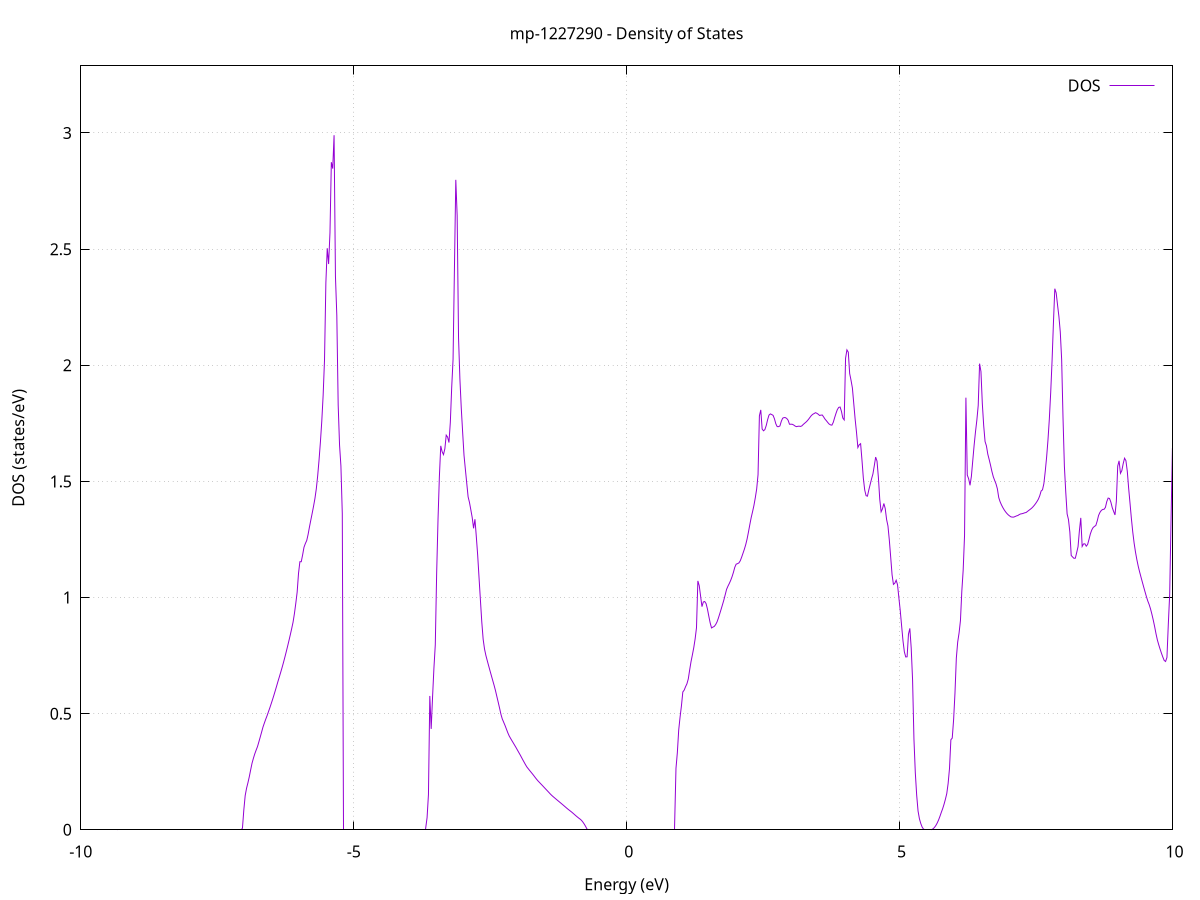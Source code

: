 set title 'mp-1227290 - Density of States'
set xlabel 'Energy (eV)'
set ylabel 'DOS (states/eV)'
set grid
set xrange [-10:10]
set yrange [0:3.289]
set xzeroaxis lt -1
set terminal png size 800,600
set output 'mp-1227290_dos_gnuplot.png'
plot '-' using 1:2 with lines title 'DOS'
-9.318400 0.000000
-9.293300 0.000000
-9.268200 0.000000
-9.243200 0.000000
-9.218100 0.000000
-9.193100 0.000000
-9.168000 0.000000
-9.143000 0.000000
-9.117900 0.000000
-9.092900 0.000000
-9.067800 0.000000
-9.042800 0.000000
-9.017700 0.000000
-8.992600 0.000000
-8.967600 0.000000
-8.942500 0.000000
-8.917500 0.000000
-8.892400 0.000000
-8.867400 0.000000
-8.842300 0.000000
-8.817300 0.000000
-8.792200 0.000000
-8.767200 0.000000
-8.742100 0.000000
-8.717100 0.000000
-8.692000 0.000000
-8.666900 0.000000
-8.641900 0.000000
-8.616800 0.000000
-8.591800 0.000000
-8.566700 0.000000
-8.541700 0.000000
-8.516600 0.000000
-8.491600 0.000000
-8.466500 0.000000
-8.441500 0.000000
-8.416400 0.000000
-8.391300 0.000000
-8.366300 0.000000
-8.341200 0.000000
-8.316200 0.000000
-8.291100 0.000000
-8.266100 0.000000
-8.241000 0.000000
-8.216000 0.000000
-8.190900 0.000000
-8.165900 0.000000
-8.140800 0.000000
-8.115700 0.000000
-8.090700 0.000000
-8.065600 0.000000
-8.040600 0.000000
-8.015500 0.000000
-7.990500 0.000000
-7.965400 0.000000
-7.940400 0.000000
-7.915300 0.000000
-7.890300 0.000000
-7.865200 0.000000
-7.840100 0.000000
-7.815100 0.000000
-7.790000 0.000000
-7.765000 0.000000
-7.739900 0.000000
-7.714900 0.000000
-7.689800 0.000000
-7.664800 0.000000
-7.639700 0.000000
-7.614700 0.000000
-7.589600 0.000000
-7.564500 0.000000
-7.539500 0.000000
-7.514400 0.000000
-7.489400 0.000000
-7.464300 0.000000
-7.439300 0.000000
-7.414200 0.000000
-7.389200 0.000000
-7.364100 0.000000
-7.339100 0.000000
-7.314000 0.000000
-7.289000 0.000000
-7.263900 0.000000
-7.238800 0.000000
-7.213800 0.000000
-7.188700 0.000000
-7.163700 0.000000
-7.138600 0.000000
-7.113600 0.000000
-7.088500 0.000000
-7.063500 0.000000
-7.038400 0.007300
-7.013400 0.085100
-6.988300 0.147100
-6.963200 0.178800
-6.938200 0.202300
-6.913100 0.228300
-6.888100 0.257900
-6.863000 0.286400
-6.838000 0.307600
-6.812900 0.326700
-6.787900 0.342800
-6.762800 0.358100
-6.737800 0.378400
-6.712700 0.399200
-6.687600 0.420400
-6.662600 0.442000
-6.637500 0.459200
-6.612500 0.475700
-6.587400 0.491200
-6.562400 0.507900
-6.537300 0.524700
-6.512300 0.542400
-6.487200 0.560500
-6.462200 0.579300
-6.437100 0.599000
-6.412000 0.619000
-6.387000 0.639300
-6.361900 0.658800
-6.336900 0.678600
-6.311800 0.699000
-6.286800 0.720300
-6.261700 0.742700
-6.236700 0.765900
-6.211600 0.789800
-6.186600 0.814400
-6.161500 0.839800
-6.136500 0.866000
-6.111400 0.893700
-6.086300 0.930800
-6.061300 0.974800
-6.036200 1.023300
-6.011200 1.104200
-5.986100 1.154300
-5.961100 1.154200
-5.936000 1.183600
-5.911000 1.216400
-5.885900 1.232600
-5.860900 1.245400
-5.835800 1.271500
-5.810700 1.303800
-5.785700 1.333700
-5.760600 1.363100
-5.735600 1.393500
-5.710500 1.426400
-5.685500 1.467900
-5.660400 1.523800
-5.635400 1.591600
-5.610300 1.669400
-5.585300 1.758600
-5.560200 1.870500
-5.535100 2.022600
-5.510100 2.355500
-5.485000 2.503900
-5.460000 2.435900
-5.434900 2.571200
-5.409900 2.874200
-5.384800 2.846700
-5.359800 2.990400
-5.334700 2.383100
-5.309700 2.214500
-5.284600 1.828800
-5.259500 1.655800
-5.234500 1.566300
-5.209400 1.361800
-5.184400 0.000000
-5.159300 0.000000
-5.134300 0.000000
-5.109200 0.000000
-5.084200 0.000000
-5.059100 0.000000
-5.034100 0.000000
-5.009000 0.000000
-4.983900 0.000000
-4.958900 0.000000
-4.933800 0.000000
-4.908800 0.000000
-4.883700 0.000000
-4.858700 0.000000
-4.833600 0.000000
-4.808600 0.000000
-4.783500 0.000000
-4.758500 0.000000
-4.733400 0.000000
-4.708400 0.000000
-4.683300 0.000000
-4.658200 0.000000
-4.633200 0.000000
-4.608100 0.000000
-4.583100 0.000000
-4.558000 0.000000
-4.533000 0.000000
-4.507900 0.000000
-4.482900 0.000000
-4.457800 0.000000
-4.432800 0.000000
-4.407700 0.000000
-4.382600 0.000000
-4.357600 0.000000
-4.332500 0.000000
-4.307500 0.000000
-4.282400 0.000000
-4.257400 0.000000
-4.232300 0.000000
-4.207300 0.000000
-4.182200 0.000000
-4.157200 0.000000
-4.132100 0.000000
-4.107000 0.000000
-4.082000 0.000000
-4.056900 0.000000
-4.031900 0.000000
-4.006800 0.000000
-3.981800 0.000000
-3.956700 0.000000
-3.931700 0.000000
-3.906600 0.000000
-3.881600 0.000000
-3.856500 0.000000
-3.831400 0.000000
-3.806400 0.000000
-3.781300 0.000000
-3.756300 0.000000
-3.731200 0.000000
-3.706200 0.000000
-3.681100 0.000000
-3.656100 0.052200
-3.631000 0.151300
-3.606000 0.576300
-3.580900 0.434300
-3.555900 0.570700
-3.530800 0.695300
-3.505700 0.796000
-3.480700 1.103700
-3.455600 1.336900
-3.430600 1.520300
-3.405500 1.653000
-3.380500 1.627900
-3.355400 1.615200
-3.330400 1.640400
-3.305300 1.699100
-3.280300 1.690900
-3.255200 1.667300
-3.230100 1.754100
-3.205100 1.904200
-3.180000 2.025500
-3.155000 2.414300
-3.129900 2.798300
-3.104900 2.644400
-3.079800 2.118600
-3.054800 1.941700
-3.029700 1.815700
-3.004700 1.712300
-2.979600 1.612800
-2.954500 1.551900
-2.929500 1.492700
-2.904400 1.433500
-2.879400 1.409500
-2.854300 1.377400
-2.829300 1.344300
-2.804200 1.298000
-2.779200 1.337100
-2.754100 1.262300
-2.729100 1.182300
-2.704000 1.084600
-2.678900 0.988800
-2.653900 0.894600
-2.628800 0.820500
-2.603800 0.778300
-2.578700 0.750600
-2.553700 0.728300
-2.528600 0.706500
-2.503600 0.685000
-2.478500 0.663900
-2.453500 0.642900
-2.428400 0.622100
-2.403300 0.599600
-2.378300 0.574500
-2.353200 0.549600
-2.328200 0.524100
-2.303100 0.497300
-2.278100 0.477000
-2.253000 0.463200
-2.228000 0.449200
-2.202900 0.433700
-2.177900 0.418100
-2.152800 0.404600
-2.127800 0.394100
-2.102700 0.384100
-2.077600 0.374300
-2.052600 0.364400
-2.027500 0.354400
-2.002500 0.344000
-1.977400 0.333500
-1.952400 0.323100
-1.927300 0.312200
-1.902300 0.301200
-1.877200 0.290500
-1.852200 0.279900
-1.827100 0.270200
-1.802000 0.262700
-1.777000 0.255300
-1.751900 0.248100
-1.726900 0.240900
-1.701800 0.233400
-1.676800 0.225600
-1.651700 0.218100
-1.626700 0.211100
-1.601600 0.204900
-1.576600 0.198700
-1.551500 0.192600
-1.526400 0.186300
-1.501400 0.180000
-1.476300 0.173700
-1.451300 0.167500
-1.426200 0.161200
-1.401200 0.154800
-1.376100 0.148900
-1.351100 0.143600
-1.326000 0.138600
-1.301000 0.133600
-1.275900 0.128600
-1.250800 0.123700
-1.225800 0.118800
-1.200700 0.113900
-1.175700 0.108900
-1.150600 0.103900
-1.125600 0.098800
-1.100500 0.093700
-1.075500 0.088800
-1.050400 0.084100
-1.025400 0.079600
-1.000300 0.074900
-0.975300 0.069800
-0.950200 0.064600
-0.925100 0.059400
-0.900100 0.054500
-0.875000 0.049800
-0.850000 0.045400
-0.824900 0.040000
-0.799900 0.032600
-0.774800 0.023800
-0.749800 0.013700
-0.724700 0.002200
-0.699700 0.000000
-0.674600 0.000000
-0.649500 0.000000
-0.624500 0.000000
-0.599400 0.000000
-0.574400 0.000000
-0.549300 0.000000
-0.524300 0.000000
-0.499200 0.000000
-0.474200 0.000000
-0.449100 0.000000
-0.424100 0.000000
-0.399000 0.000000
-0.373900 0.000000
-0.348900 0.000000
-0.323800 0.000000
-0.298800 0.000000
-0.273700 0.000000
-0.248700 0.000000
-0.223600 0.000000
-0.198600 0.000000
-0.173500 0.000000
-0.148500 0.000000
-0.123400 0.000000
-0.098300 0.000000
-0.073300 0.000000
-0.048200 0.000000
-0.023200 0.000000
0.001900 0.000000
0.026900 0.000000
0.052000 0.000000
0.077000 0.000000
0.102100 0.000000
0.127100 0.000000
0.152200 0.000000
0.177300 0.000000
0.202300 0.000000
0.227400 0.000000
0.252400 0.000000
0.277500 0.000000
0.302500 0.000000
0.327600 0.000000
0.352600 0.000000
0.377700 0.000000
0.402700 0.000000
0.427800 0.000000
0.452800 0.000000
0.477900 0.000000
0.503000 0.000000
0.528000 0.000000
0.553100 0.000000
0.578100 0.000000
0.603200 0.000000
0.628200 0.000000
0.653300 0.000000
0.678300 0.000000
0.703400 0.000000
0.728400 0.000000
0.753500 0.000000
0.778600 0.000000
0.803600 0.000000
0.828700 0.000000
0.853700 0.000000
0.878800 0.000000
0.903800 0.264500
0.928900 0.332100
0.953900 0.429800
0.979000 0.485600
1.004000 0.533800
1.029100 0.593300
1.054200 0.601300
1.079200 0.615900
1.104300 0.628500
1.129300 0.649400
1.154400 0.688100
1.179400 0.723900
1.204500 0.753100
1.229500 0.783900
1.254600 0.821700
1.279600 0.869900
1.304700 1.071500
1.329800 1.051100
1.354800 1.005900
1.379900 0.960700
1.404900 0.980900
1.430000 0.982800
1.455000 0.973900
1.480100 0.950600
1.505100 0.919800
1.530200 0.890600
1.555200 0.869000
1.580300 0.872600
1.605300 0.875600
1.630400 0.883400
1.655500 0.894800
1.680500 0.911300
1.705600 0.930100
1.730600 0.949300
1.755700 0.969000
1.780700 0.989100
1.805800 1.012100
1.830800 1.035100
1.855900 1.048800
1.880900 1.060600
1.906000 1.073800
1.931100 1.089600
1.956100 1.108200
1.981200 1.130100
2.006200 1.143600
2.031300 1.145800
2.056300 1.148900
2.081400 1.158100
2.106400 1.173400
2.131500 1.190500
2.156500 1.207800
2.181600 1.227700
2.206700 1.252000
2.231700 1.282100
2.256800 1.314000
2.281800 1.344400
2.306900 1.369600
2.331900 1.396500
2.357000 1.429600
2.382000 1.467100
2.407100 1.528700
2.432100 1.782300
2.457200 1.807800
2.482300 1.725500
2.507300 1.717800
2.532400 1.723000
2.557400 1.740600
2.582500 1.765600
2.607500 1.785400
2.632600 1.790500
2.657600 1.787800
2.682700 1.784300
2.707700 1.769500
2.732800 1.748000
2.757900 1.735900
2.782900 1.735600
2.808000 1.738700
2.833000 1.758500
2.858100 1.772000
2.883100 1.774700
2.908200 1.774600
2.933200 1.770800
2.958300 1.763200
2.983300 1.746100
3.008400 1.746200
3.033400 1.745900
3.058500 1.743000
3.083600 1.738600
3.108600 1.735700
3.133700 1.737000
3.158700 1.737800
3.183800 1.736600
3.208800 1.738800
3.233900 1.744800
3.258900 1.750000
3.284000 1.754900
3.309000 1.760800
3.334100 1.767900
3.359200 1.775900
3.384200 1.783500
3.409300 1.788800
3.434300 1.792100
3.459400 1.795700
3.484400 1.793200
3.509500 1.789200
3.534500 1.783800
3.559600 1.785300
3.584600 1.785700
3.609700 1.777100
3.634800 1.767900
3.659800 1.761100
3.684900 1.753500
3.709900 1.746800
3.735000 1.743300
3.760000 1.742100
3.785100 1.754100
3.810100 1.774200
3.835200 1.792800
3.860200 1.809200
3.885300 1.818600
3.910400 1.820200
3.935400 1.801400
3.960500 1.772600
3.985500 1.764700
4.010600 2.030000
4.035600 2.066300
4.060700 2.056300
4.085700 1.964500
4.110800 1.935200
4.135800 1.902100
4.160900 1.834900
4.185900 1.768400
4.211000 1.711500
4.236100 1.645900
4.261100 1.657900
4.286200 1.662300
4.311200 1.591800
4.336300 1.513900
4.361300 1.463000
4.386400 1.438500
4.411400 1.436300
4.436500 1.463000
4.461500 1.487000
4.486600 1.510800
4.511700 1.531900
4.536700 1.567100
4.561800 1.604700
4.586800 1.587200
4.611900 1.517000
4.636900 1.423000
4.662000 1.369100
4.687000 1.381900
4.712100 1.404800
4.737100 1.383200
4.762200 1.336000
4.787300 1.307900
4.812300 1.247100
4.837400 1.173500
4.862400 1.098300
4.887500 1.056500
4.912500 1.061600
4.937600 1.074400
4.962600 1.055000
4.987700 0.998100
5.012700 0.942900
5.037800 0.877500
5.062900 0.813000
5.087900 0.766000
5.113000 0.744100
5.138000 0.744700
5.163100 0.842200
5.188100 0.867100
5.213200 0.782600
5.238200 0.645700
5.263300 0.390600
5.288300 0.245800
5.313400 0.148900
5.338500 0.080800
5.363500 0.047600
5.388600 0.026900
5.413600 0.011700
5.438700 0.002700
5.463700 0.000000
5.488800 0.000000
5.513800 0.000000
5.538900 0.000000
5.563900 0.000000
5.589000 0.000900
5.614000 0.004300
5.639100 0.010100
5.664200 0.018300
5.689200 0.029000
5.714300 0.042100
5.739300 0.057700
5.764400 0.074800
5.789400 0.090800
5.814500 0.109700
5.839500 0.131300
5.864600 0.155800
5.889600 0.199500
5.914700 0.264300
5.939800 0.387600
5.964800 0.394700
5.989900 0.473700
6.014900 0.587800
6.040000 0.739300
6.065000 0.808500
6.090100 0.847400
6.115100 0.900100
6.140200 1.026600
6.165200 1.117700
6.190300 1.266800
6.215400 1.860300
6.240400 1.527100
6.265500 1.511200
6.290500 1.483100
6.315600 1.521600
6.340600 1.588600
6.365700 1.655000
6.390700 1.713100
6.415800 1.763800
6.440800 1.826800
6.465900 2.007000
6.491000 1.972900
6.516000 1.834900
6.541100 1.740100
6.566100 1.671700
6.591200 1.652800
6.616200 1.617400
6.641300 1.594300
6.666300 1.569800
6.691400 1.543000
6.716400 1.520500
6.741500 1.504300
6.766500 1.489500
6.791600 1.468200
6.816700 1.430400
6.841700 1.412300
6.866800 1.398800
6.891800 1.387300
6.916900 1.377400
6.941900 1.368900
6.967000 1.361700
6.992000 1.355700
7.017100 1.351000
7.042100 1.347100
7.067200 1.346200
7.092300 1.346300
7.117300 1.348800
7.142400 1.351400
7.167400 1.353200
7.192500 1.357100
7.217500 1.359800
7.242600 1.360800
7.267600 1.362500
7.292700 1.364800
7.317700 1.366000
7.342800 1.370600
7.367900 1.375200
7.392900 1.379600
7.418000 1.384300
7.443000 1.390200
7.468100 1.397000
7.493100 1.404800
7.518200 1.413600
7.543200 1.423700
7.568300 1.438400
7.593300 1.458600
7.618400 1.463700
7.643500 1.490200
7.668500 1.542400
7.693600 1.603800
7.718600 1.677700
7.743700 1.768800
7.768700 1.882800
7.793800 2.019900
7.818800 2.182400
7.843900 2.329600
7.868900 2.311600
7.894000 2.259700
7.919100 2.210000
7.944100 2.143600
7.969200 2.025500
7.994200 1.773400
8.019300 1.565400
8.044300 1.454300
8.069400 1.360000
8.094400 1.335400
8.119500 1.282000
8.144500 1.181000
8.169600 1.174600
8.194600 1.168800
8.219700 1.169300
8.244800 1.193200
8.269800 1.219200
8.294900 1.288600
8.319900 1.342900
8.345000 1.220000
8.370000 1.230600
8.395100 1.231300
8.420100 1.221000
8.445200 1.228500
8.470200 1.250100
8.495300 1.273900
8.520400 1.290500
8.545400 1.301100
8.570500 1.306300
8.595500 1.310100
8.620600 1.329300
8.645600 1.353300
8.670700 1.366500
8.695700 1.374800
8.720800 1.379300
8.745800 1.379700
8.770900 1.387900
8.796000 1.413000
8.821000 1.428200
8.846100 1.426400
8.871100 1.410600
8.896200 1.386900
8.921200 1.370900
8.946300 1.355500
8.971300 1.414100
8.996400 1.566100
9.021400 1.588600
9.046500 1.534700
9.071600 1.546300
9.096600 1.576200
9.121700 1.599800
9.146700 1.589300
9.171800 1.543700
9.196800 1.470400
9.221900 1.405800
9.246900 1.340000
9.272000 1.282100
9.297000 1.234300
9.322100 1.195600
9.347100 1.163000
9.372200 1.134600
9.397300 1.110600
9.422300 1.088400
9.447400 1.066600
9.472400 1.045100
9.497500 1.023900
9.522500 1.003500
9.547600 0.984900
9.572600 0.969700
9.597700 0.950800
9.622700 0.927900
9.647800 0.902600
9.672900 0.874600
9.697900 0.844000
9.723000 0.817200
9.748000 0.796500
9.773100 0.777500
9.798100 0.759700
9.823200 0.743500
9.848200 0.728900
9.873300 0.724600
9.898300 0.742000
9.923400 0.885500
9.948500 1.013800
9.973500 1.337500
9.998600 1.643300
10.023600 1.402900
10.048700 1.474800
10.073700 1.607000
10.098800 1.663700
10.123800 1.719900
10.148900 1.903000
10.173900 1.915900
10.199000 1.980000
10.224100 1.941900
10.249100 1.921300
10.274200 1.945400
10.299200 1.975700
10.324300 1.988800
10.349300 1.993200
10.374400 1.977500
10.399400 1.993700
10.424500 1.962800
10.449500 1.908900
10.474600 1.864000
10.499700 1.823000
10.524700 1.788600
10.549800 1.760900
10.574800 1.748200
10.599900 1.742600
10.624900 1.724200
10.650000 1.675200
10.675000 1.631400
10.700100 1.584000
10.725100 1.510300
10.750200 1.415200
10.775200 1.316400
10.800300 1.250300
10.825400 1.212500
10.850400 1.204300
10.875500 1.203700
10.900500 1.212400
10.925600 1.228500
10.950600 1.250200
10.975700 1.299000
11.000700 1.430900
11.025800 1.784500
11.050800 1.708900
11.075900 1.685000
11.101000 1.709000
11.126000 1.792800
11.151100 1.888200
11.176100 1.973500
11.201200 1.945700
11.226200 1.868100
11.251300 1.581700
11.276300 1.512700
11.301400 1.378100
11.326400 1.313700
11.351500 1.217100
11.376600 1.145000
11.401600 1.103800
11.426700 1.063800
11.451700 1.023100
11.476800 0.972000
11.501800 0.934200
11.526900 0.892300
11.551900 0.846700
11.577000 0.812600
11.602000 0.785400
11.627100 0.786000
11.652200 0.801300
11.677200 0.780900
11.702300 0.796600
11.727300 0.823900
11.752400 0.859100
11.777400 0.914300
11.802500 0.963800
11.827500 1.021200
11.852600 1.007700
11.877600 0.975200
11.902700 0.976400
11.927700 0.983000
11.952800 0.989600
11.977900 0.994500
12.002900 0.996700
12.028000 1.002800
12.053000 1.007900
12.078100 1.012500
12.103100 1.026100
12.128200 1.046200
12.153200 1.062600
12.178300 1.075300
12.203300 1.085400
12.228400 1.094400
12.253500 1.111000
12.278500 1.127200
12.303600 1.148400
12.328600 1.172000
12.353700 1.201100
12.378700 1.231000
12.403800 1.317000
12.428800 1.403400
12.453900 1.461200
12.478900 1.526500
12.504000 1.440900
12.529100 1.437400
12.554100 1.286900
12.579200 1.279400
12.604200 1.282900
12.629300 1.293100
12.654300 1.304100
12.679400 1.315500
12.704400 1.326400
12.729500 1.336700
12.754500 1.346500
12.779600 1.339100
12.804700 1.310600
12.829700 1.304100
12.854800 1.316300
12.879800 1.337500
12.904900 1.345400
12.929900 1.355300
12.955000 1.376600
12.980000 1.395400
13.005100 1.430100
13.030100 1.446900
13.055200 1.466200
13.080300 1.484800
13.105300 1.503700
13.130400 1.527300
13.155400 1.552700
13.180500 1.575500
13.205500 1.593100
13.230600 1.611500
13.255600 1.631300
13.280700 1.651500
13.305700 1.648300
13.330800 1.655600
13.355800 1.663500
13.380900 1.673000
13.406000 1.688800
13.431000 1.687100
13.456100 1.685700
13.481100 1.685900
13.506200 1.687500
13.531200 1.690600
13.556300 1.696100
13.581300 1.700000
13.606400 1.705900
13.631400 1.743000
13.656500 1.794800
13.681600 1.848000
13.706600 1.901200
13.731700 1.919000
13.756700 1.936400
13.781800 1.955700
13.806800 1.978500
13.831900 2.006500
13.856900 2.031600
13.882000 2.081100
13.907000 2.128600
13.932100 2.173500
13.957200 2.228000
13.982200 2.203900
14.007300 2.154200
14.032300 2.111700
14.057400 2.095800
14.082400 2.082400
14.107500 2.013000
14.132500 1.990100
14.157600 1.967800
14.182600 2.018000
14.207700 2.092500
14.232800 2.091500
14.257800 1.954400
14.282900 1.910000
14.307900 1.921900
14.333000 1.932800
14.358000 1.948800
14.383100 2.000500
14.408100 2.091200
14.433200 2.135300
14.458200 2.154800
14.483300 2.216200
14.508300 2.367200
14.533400 2.355000
14.558500 2.287900
14.583500 2.247600
14.608600 2.255800
14.633600 2.273600
14.658700 2.332000
14.683700 2.424600
14.708800 2.512500
14.733800 2.641300
14.758900 2.725300
14.783900 2.659500
14.809000 2.612100
14.834100 2.544800
14.859100 2.350500
14.884200 2.250700
14.909200 2.174100
14.934300 2.117300
14.959300 2.077200
14.984400 2.043100
15.009400 2.009600
15.034500 1.998600
15.059500 1.994500
15.084600 1.991200
15.109700 2.011600
15.134700 1.993100
15.159800 1.928900
15.184800 1.906900
15.209900 1.871500
15.234900 1.864600
15.260000 1.894000
15.285000 1.905100
15.310100 1.986900
15.335100 2.077600
15.360200 2.191100
15.385300 2.177400
15.410300 2.281000
15.435400 2.361800
15.460400 2.468800
15.485500 2.585200
15.510500 2.681600
15.535600 2.736300
15.560600 2.708900
15.585700 2.822900
15.610700 2.699000
15.635800 2.642600
15.660900 2.569300
15.685900 2.432200
15.711000 2.222100
15.736000 2.061600
15.761100 2.009900
15.786100 2.029500
15.811200 2.061000
15.836200 1.998500
15.861300 1.929900
15.886300 1.834600
15.911400 1.735300
15.936400 1.711600
15.961500 1.714700
15.986600 1.732800
16.011600 1.774400
16.036700 1.822300
16.061700 1.872500
16.086800 1.927300
16.111800 1.972400
16.136900 2.004200
16.161900 2.105700
16.187000 2.358300
16.212000 1.946100
16.237100 1.747700
16.262200 1.695900
16.287200 1.703600
16.312300 1.769000
16.337300 1.851600
16.362400 1.919400
16.387400 1.975300
16.412500 2.088400
16.437500 2.118400
16.462600 2.138600
16.487600 2.171900
16.512700 2.169300
16.537800 2.119600
16.562800 2.087400
16.587900 2.087600
16.612900 2.080600
16.638000 2.095300
16.663000 2.118500
16.688100 2.168000
16.713100 2.245100
16.738200 2.283600
16.763200 2.322900
16.788300 2.355300
16.813400 2.446600
16.838400 2.236000
16.863500 2.191900
16.888500 2.178900
16.913600 2.158100
16.938600 2.349700
16.963700 2.186500
16.988700 2.321500
17.013800 2.322700
17.038800 2.304700
17.063900 2.303700
17.088900 2.302900
17.114000 2.297800
17.139100 2.330300
17.164100 2.141400
17.189200 2.054000
17.214200 1.949300
17.239300 1.873100
17.264300 1.828700
17.289400 1.819500
17.314400 1.857500
17.339500 1.857800
17.364500 1.928600
17.389600 1.962600
17.414700 2.077200
17.439700 2.159400
17.464800 2.247700
17.489800 2.308600
17.514900 2.389800
17.539900 2.375000
17.565000 2.344000
17.590000 2.375000
17.615100 2.435900
17.640100 2.479500
17.665200 2.551200
17.690300 2.547900
17.715300 2.556700
17.740400 2.575900
17.765400 2.595600
17.790500 2.594500
17.815500 2.610700
17.840600 2.599800
17.865600 2.606000
17.890700 2.611800
17.915700 2.650700
17.940800 2.635800
17.965900 2.735300
17.990900 2.887800
18.016000 2.867100
18.041000 2.809600
18.066100 2.720500
18.091100 2.609800
18.116200 2.558000
18.141200 2.558400
18.166300 2.572700
18.191300 2.536700
18.216400 2.484200
18.241500 2.441500
18.266500 2.412800
18.291600 2.378700
18.316600 2.354900
18.341700 2.329500
18.366700 2.368300
18.391800 2.384200
18.416800 2.400800
18.441900 2.424600
18.466900 2.460500
18.492000 2.504600
18.517000 2.554600
18.542100 2.603900
18.567200 2.541700
18.592200 2.555500
18.617300 2.541000
18.642300 2.530600
18.667400 2.529600
18.692400 2.528800
18.717500 2.532000
18.742500 2.546700
18.767600 2.583000
18.792600 2.604700
18.817700 2.585400
18.842800 2.561700
18.867800 2.551800
18.892900 2.493100
18.917900 2.452400
18.943000 2.503900
18.968000 2.540000
18.993100 2.608300
19.018100 2.678400
19.043200 2.736000
19.068200 2.757700
19.093300 2.824900
19.118400 3.003000
19.143400 3.013200
19.168500 2.999700
19.193500 2.955400
19.218600 2.787900
19.243600 2.807700
19.268700 2.767500
19.293700 2.624200
19.318800 2.560900
19.343800 2.517100
19.368900 2.513900
19.394000 2.539100
19.419000 2.612700
19.444100 2.669800
19.469100 2.647400
19.494200 2.623900
19.519200 2.662900
19.544300 2.713800
19.569300 2.761000
19.594400 2.762300
19.619400 2.742200
19.644500 2.716600
19.669500 2.671600
19.694600 2.612600
19.719700 2.571700
19.744700 2.523000
19.769800 2.478100
19.794800 2.442400
19.819900 2.422700
19.844900 2.422000
19.870000 2.430700
19.895000 2.519700
19.920100 2.610000
19.945100 2.790300
19.970200 2.773200
19.995300 2.699100
20.020300 2.678100
20.045400 2.541400
20.070400 2.385700
20.095500 2.276500
20.120500 2.217300
20.145600 2.185900
20.170600 2.184300
20.195700 2.205200
20.220700 2.214100
20.245800 2.245700
20.270900 2.378800
20.295900 2.475600
20.321000 2.631200
20.346000 2.825600
20.371100 2.882200
20.396100 2.859900
20.421200 2.869700
20.446200 2.904300
20.471300 2.916600
20.496300 2.897300
20.521400 2.776800
20.546500 2.635600
20.571500 2.611500
20.596600 2.639000
20.621600 2.645900
20.646700 2.653900
20.671700 2.720500
20.696800 2.647300
20.721800 2.622300
20.746900 2.603600
20.771900 2.551600
20.797000 2.559100
20.822100 2.527300
20.847100 2.554800
20.872200 2.712100
20.897200 2.948900
20.922300 2.879600
20.947300 2.828100
20.972400 2.923300
20.997400 2.992100
21.022500 2.991000
21.047500 3.002200
21.072600 3.086300
21.097600 3.241700
21.122700 3.317200
21.147800 3.303100
21.172800 3.204500
21.197900 3.036300
21.222900 2.864700
21.248000 2.835400
21.273000 2.955600
21.298100 3.066700
21.323100 2.891900
21.348200 2.854200
21.373200 2.824000
21.398300 2.792900
21.423400 2.778500
21.448400 2.819400
21.473500 2.918700
21.498500 2.960900
21.523600 3.085400
21.548600 3.173600
21.573700 3.100400
21.598700 3.003800
21.623800 2.898200
21.648800 2.828300
21.673900 2.783400
21.699000 2.747000
21.724000 2.677800
21.749100 2.656500
21.774100 2.637000
21.799200 2.642300
21.824200 2.661500
21.849300 2.811800
21.874300 2.691600
21.899400 2.648800
21.924400 2.633000
21.949500 2.650800
21.974600 2.696500
21.999600 2.770300
22.024700 2.767000
22.049700 2.796100
22.074800 2.863100
22.099800 2.907400
22.124900 2.957600
22.149900 3.085900
22.175000 3.071600
22.200000 3.081900
22.225100 3.060900
22.250100 2.998800
22.275200 3.003100
22.300300 3.023500
22.325300 3.212400
22.350400 3.233000
22.375400 3.204900
22.400500 3.107900
22.425500 3.142100
22.450600 3.238700
22.475600 3.163800
22.500700 3.171200
22.525700 3.139400
22.550800 3.099300
22.575900 3.107900
22.600900 3.117900
22.626000 3.119000
22.651000 3.070600
22.676100 2.934900
22.701100 2.933000
22.726200 2.934000
22.751200 2.801100
22.776300 2.794000
22.801300 2.830100
22.826400 2.873900
22.851500 2.981000
22.876500 3.084100
22.901600 3.142800
22.926600 3.117900
22.951700 3.075200
22.976700 3.047400
23.001800 3.041600
23.026800 3.031300
23.051900 3.022700
23.076900 3.055300
23.102000 3.113300
23.127100 3.144600
23.152100 3.139200
23.177200 3.187900
23.202200 3.238400
23.227300 3.309600
23.252300 3.401100
23.277400 3.473800
23.302400 3.390000
23.327500 3.268600
23.352500 3.199600
23.377600 3.209200
23.402700 3.114500
23.427700 3.062000
23.452800 3.024200
23.477800 3.020300
23.502900 3.019600
23.527900 3.038700
23.553000 3.080600
23.578000 3.191000
23.603100 3.295700
23.628100 3.497100
23.653200 3.407200
23.678200 3.351000
23.703300 3.434300
23.728400 3.380600
23.753400 3.527100
23.778500 3.290300
23.803500 3.240700
23.828600 3.222600
23.853600 3.224100
23.878700 3.210400
23.903700 3.168200
23.928800 3.158700
23.953800 3.219700
23.978900 3.194300
24.004000 3.206300
24.029000 3.226200
24.054100 3.214500
24.079100 3.202700
24.104200 3.210900
24.129200 3.262500
24.154300 3.367600
24.179300 3.481900
24.204400 3.585800
24.229400 3.503700
24.254500 3.456900
24.279600 3.408500
24.304600 3.391500
24.329700 3.374100
24.354700 3.362700
24.379800 3.396000
24.404800 3.419800
24.429900 3.524600
24.454900 3.498800
24.480000 3.335700
24.505000 3.298100
24.530100 3.308500
24.555200 3.311000
24.580200 3.428100
24.605300 3.442200
24.630300 3.539200
24.655400 3.696500
24.680400 3.783600
24.705500 3.837200
24.730500 3.775600
24.755600 3.736800
24.780600 3.735000
24.805700 3.683000
24.830700 3.602500
24.855800 3.544800
24.880900 3.493400
24.905900 3.451400
24.931000 3.457500
24.956000 3.481600
24.981100 3.523500
25.006100 3.574400
25.031200 3.439100
25.056200 3.392300
25.081300 3.363500
25.106300 3.287900
25.131400 3.203600
25.156500 3.066100
25.181500 3.089100
25.206600 3.152400
25.231600 3.260100
25.256700 3.294800
25.281700 3.252500
25.306800 3.253500
25.331800 3.227300
25.356900 3.169900
25.381900 3.224200
25.407000 3.300000
25.432100 3.281700
25.457100 3.303700
25.482200 3.321400
25.507200 3.383400
25.532300 3.460500
25.557300 3.522400
25.582400 3.536600
25.607400 3.503400
25.632500 3.371600
25.657500 3.316500
25.682600 3.298900
25.707700 3.293400
25.732700 3.287600
25.757800 3.265900
25.782800 3.234300
25.807900 3.317800
25.832900 3.309000
25.858000 3.243700
25.883000 3.166800
25.908100 3.101500
25.933100 3.135400
25.958200 3.184600
25.983300 3.190900
26.008300 3.151300
26.033400 3.378300
26.058400 3.259300
26.083500 3.490200
26.108500 3.472900
26.133600 3.706500
26.158600 3.870300
26.183700 3.564100
26.208700 3.374000
26.233800 3.264800
26.258800 3.211100
26.283900 3.046000
26.309000 2.949500
26.334000 2.846100
26.359100 2.755200
26.384100 2.672900
26.409200 2.639300
26.434200 2.611100
26.459300 2.598100
26.484300 2.622300
26.509400 2.648500
26.534400 2.692300
26.559500 2.781700
26.584600 2.806100
26.609600 2.942200
26.634700 3.026900
26.659700 3.071300
26.684800 3.028700
26.709800 2.970600
26.734900 2.946400
26.759900 2.996300
26.785000 3.037500
26.810000 3.055200
26.835100 3.105600
26.860200 3.164700
26.885200 3.211800
26.910300 3.263800
26.935300 3.183100
26.960400 3.131300
26.985400 3.079200
27.010500 3.026700
27.035500 2.979700
27.060600 2.923600
27.085600 2.967500
27.110700 2.972000
27.135800 2.986800
27.160800 3.000400
27.185900 3.078000
27.210900 3.089100
27.236000 3.148000
27.261000 3.265500
27.286100 3.436800
27.311100 3.661000
27.336200 3.763200
27.361200 3.776600
27.386300 3.597400
27.411300 3.494300
27.436400 3.417300
27.461500 3.415400
27.486500 3.437800
27.511600 3.453900
27.536600 3.497100
27.561700 3.533500
27.586700 3.503800
27.611800 3.531600
27.636800 3.758500
27.661900 4.099900
27.686900 4.260900
27.712000 4.251100
27.737100 4.219600
27.762100 4.074100
27.787200 3.908000
27.812200 3.849800
27.837300 3.429500
27.862300 3.351800
27.887400 3.351200
27.912400 3.406400
27.937500 3.455000
27.962500 3.463300
27.987600 3.469900
28.012700 3.529400
28.037700 3.416600
28.062800 3.481800
28.087800 3.553000
28.112900 3.528100
28.137900 3.526600
28.163000 3.497700
28.188000 3.461800
28.213100 3.478300
28.238100 3.565700
28.263200 3.742100
28.288300 3.961900
28.313300 4.085900
28.338400 4.406700
28.363400 4.575300
28.388500 4.848000
28.413500 5.158300
28.438600 4.639200
28.463600 4.505600
28.488700 4.343300
28.513700 4.226800
28.538800 4.029000
28.563900 3.874000
28.588900 3.859700
28.614000 3.905100
28.639000 4.067200
28.664100 4.102900
28.689100 3.868800
28.714200 3.956500
28.739200 4.146800
28.764300 4.402800
28.789300 4.695900
28.814400 5.065600
28.839400 5.428300
28.864500 5.583300
28.889600 5.430000
28.914600 5.222600
28.939700 4.751700
28.964700 4.456900
28.989800 4.255900
29.014800 4.046500
29.039900 4.315000
29.064900 4.037500
29.090000 3.825300
29.115000 3.753800
29.140100 3.742900
29.165200 3.387700
29.190200 3.239200
29.215300 3.258400
29.240300 3.338600
29.265400 3.401600
29.290400 3.475100
29.315500 3.547400
29.340500 3.512100
29.365600 3.626600
29.390600 3.674900
29.415700 3.634400
29.440800 3.639100
29.465800 3.640900
29.490900 3.506700
29.515900 3.408800
29.541000 3.421400
29.566000 3.559100
29.591100 3.506500
29.616100 3.412500
29.641200 3.488000
29.666200 3.262800
29.691300 3.164000
29.716400 3.119000
29.741400 3.285100
29.766500 3.567900
29.791500 3.484400
29.816600 3.443700
29.841600 3.507700
29.866700 3.474900
29.891700 3.510600
29.916800 3.635100
29.941800 3.846400
29.966900 4.036600
29.991900 4.221300
30.017000 4.216000
30.042100 4.104200
30.067100 4.111400
30.092200 4.102600
30.117200 3.957600
30.142300 3.935400
30.167300 3.658700
30.192400 3.335900
30.217400 3.047500
30.242500 2.842100
30.267500 2.628000
30.292600 2.441400
30.317700 2.335900
30.342700 2.281500
30.367800 2.195300
30.392800 2.287400
30.417900 2.451800
30.442900 2.671900
30.468000 2.777900
30.493000 2.930600
30.518100 3.130500
30.543100 3.431500
30.568200 3.701900
30.593300 3.857600
30.618300 3.843100
30.643400 3.831100
30.668400 3.768600
30.693500 3.678100
30.718500 3.595600
30.743600 3.530900
30.768600 3.554800
30.793700 3.444100
30.818700 3.189000
30.843800 3.025400
30.868900 2.970300
30.893900 2.857500
30.919000 3.028100
30.944000 3.222900
30.969100 3.423100
30.994100 4.016600
31.019200 4.377600
31.044200 4.663800
31.069300 4.876100
31.094300 4.825000
31.119400 4.607700
31.144500 4.810000
31.169500 4.851900
31.194600 4.892900
31.219600 4.616300
31.244700 4.305900
31.269700 3.895200
31.294800 3.504600
31.319800 3.188500
31.344900 2.942700
31.369900 2.860100
31.395000 2.821300
31.420000 2.846700
31.445100 3.075800
31.470200 3.132700
31.495200 3.113600
31.520300 3.381400
31.545300 3.969700
31.570400 4.148700
31.595400 4.605400
31.620500 4.630600
31.645500 4.527700
31.670600 4.696000
31.695600 4.350700
31.720700 3.836000
31.745800 3.590500
31.770800 3.331100
31.795900 3.149200
31.820900 3.287600
31.846000 3.054600
31.871000 2.986900
31.896100 2.987300
31.921100 3.024700
31.946200 3.092000
31.971200 3.250200
31.996300 3.336300
32.021400 3.258000
32.046400 3.208800
32.071500 3.118600
32.096500 2.870500
32.121600 2.816700
32.146600 2.947300
32.171700 2.935800
32.196700 2.810300
32.221800 3.029100
32.246800 3.119000
32.271900 3.020400
32.297000 3.005500
32.322000 3.081400
32.347100 3.204200
32.372100 3.250300
32.397200 3.215100
32.422200 3.204000
32.447300 3.193500
32.472300 3.264000
32.497400 3.406700
32.522400 3.454900
32.547500 3.463900
32.572500 3.338100
32.597600 3.314200
32.622700 3.347000
32.647700 3.271200
32.672800 3.220300
32.697800 3.019400
32.722900 2.940400
32.747900 2.942900
32.773000 2.993000
32.798000 3.099400
32.823100 3.147000
32.848100 3.177300
32.873200 3.156700
32.898300 3.127100
32.923300 3.115300
32.948400 3.131500
32.973400 3.181600
32.998500 3.241100
33.023500 3.433200
33.048600 3.582300
33.073600 3.598500
33.098700 3.445000
33.123700 3.145000
33.148800 2.929900
33.173900 3.071500
33.198900 3.048700
33.224000 3.051200
33.249000 3.101200
33.274100 3.181200
33.299100 3.055500
33.324200 3.160100
33.349200 3.168700
33.374300 3.045500
33.399300 3.084900
33.424400 2.882400
33.449500 2.878700
33.474500 2.899500
33.499600 2.900000
33.524600 2.873100
33.549700 2.840200
33.574700 2.894900
33.599800 2.820200
33.624800 2.821900
33.649900 2.897400
33.674900 3.024900
33.700000 3.165000
33.725100 3.266100
33.750100 3.563500
33.775200 3.534400
33.800200 3.551000
33.825300 3.543400
33.850300 3.587500
33.875400 3.551700
33.900400 3.400600
33.925500 3.239300
33.950500 3.143100
33.975600 3.105800
34.000600 3.179600
34.025700 3.426400
34.050800 3.545200
34.075800 3.272800
34.100900 3.054100
34.125900 3.046900
34.151000 3.081500
34.176000 3.132900
34.201100 3.145400
34.226100 3.252000
34.251200 3.479300
34.276200 3.823700
34.301300 3.998900
34.326400 4.049200
34.351400 3.914400
34.376500 4.110300
34.401500 3.496600
34.426600 3.328300
34.451600 3.243700
34.476700 3.160800
34.501700 3.135200
34.526800 3.150800
34.551800 3.216500
34.576900 3.317200
34.602000 3.358800
34.627000 3.355400
34.652100 3.099100
34.677100 3.119700
34.702200 3.282800
34.727200 3.254800
34.752300 3.302700
34.777300 3.371600
34.802400 3.564700
34.827400 3.812600
34.852500 3.823500
34.877600 3.842100
34.902600 3.800000
34.927700 4.010400
34.952700 4.485500
34.977800 4.448000
35.002800 4.690700
35.027900 4.672500
35.052900 4.779800
35.078000 4.717200
35.103000 4.553200
35.128100 4.304600
35.153100 4.228500
35.178200 4.522900
35.203300 4.543400
35.228300 4.316200
35.253400 4.129400
35.278400 3.996200
35.303500 4.011800
35.328500 3.767200
35.353600 3.369100
35.378600 3.089700
35.403700 2.742800
35.428700 2.648200
35.453800 2.810000
35.478900 3.040100
35.503900 3.035700
35.529000 3.031800
35.554000 3.096300
35.579100 3.256500
35.604100 3.319300
35.629200 3.373100
35.654200 3.468400
35.679300 3.603500
35.704300 3.924900
35.729400 4.354200
35.754500 4.594100
35.779500 4.761800
35.804600 4.806900
35.829600 4.406000
35.854700 4.011100
35.879700 3.860100
35.904800 3.664900
35.929800 3.549300
35.954900 3.546400
35.979900 3.251900
36.005000 3.116100
36.030100 3.157400
36.055100 3.341300
36.080200 3.591500
36.105200 3.894200
36.130300 4.134800
36.155300 4.219400
36.180400 4.435000
36.205400 4.544100
36.230500 4.303900
36.255500 4.094200
36.280600 4.025800
36.305700 4.106000
36.330700 3.948100
36.355800 4.182900
36.380800 3.420700
36.405900 3.159100
36.430900 3.032300
36.456000 2.946600
36.481000 2.890400
36.506100 2.776000
36.531100 2.590900
36.556200 2.473800
36.581200 2.470100
36.606300 2.513400
36.631400 2.694200
36.656400 2.830100
36.681500 3.355000
36.706500 3.966200
36.731600 4.426000
36.756600 4.464900
36.781700 4.459000
36.806700 4.429300
36.831800 4.244000
36.856800 4.098100
36.881900 4.044000
36.907000 3.911000
36.932000 3.814600
36.957100 3.562000
36.982100 3.534600
37.007200 3.284600
37.032200 3.116700
37.057300 3.080100
37.082300 3.070500
37.107400 2.734700
37.132400 2.463500
37.157500 2.472500
37.182600 2.377700
37.207600 2.360600
37.232700 2.503000
37.257700 2.613500
37.282800 2.707000
37.307800 2.804600
37.332900 2.982400
37.357900 3.002600
37.383000 3.037300
37.408000 3.136200
37.433100 3.227400
37.458200 3.262400
37.483200 3.226600
37.508300 3.235600
37.533300 3.213700
37.558400 3.110400
37.583400 2.881300
37.608500 2.709800
37.633500 2.546600
37.658600 2.355400
37.683600 2.325600
37.708700 2.474800
37.733700 2.726700
37.758800 2.874900
37.783900 2.826000
37.808900 2.777800
37.834000 2.781000
37.859000 2.789500
37.884100 2.818900
37.909100 2.767900
37.934200 2.585200
37.959200 2.429500
37.984300 2.319900
38.009300 2.151100
38.034400 2.103900
38.059500 2.146900
38.084500 2.038500
38.109600 2.015200
38.134600 1.913900
38.159700 1.782500
38.184700 1.640500
38.209800 1.521200
38.234800 1.400100
38.259900 1.276200
38.284900 1.173200
38.310000 1.022400
38.335100 0.865900
38.360100 0.738900
38.385200 0.615700
38.410200 0.434500
38.435300 0.223300
38.460300 0.165200
38.485400 0.158200
38.510400 0.001300
38.535500 0.000000
38.560500 0.000000
38.585600 0.000000
38.610700 0.000000
38.635700 0.000000
38.660800 0.000000
38.685800 0.000000
38.710900 0.000000
38.735900 0.000000
38.761000 0.000000
38.786000 0.000000
38.811100 0.000000
38.836100 0.000000
38.861200 0.000000
38.886300 0.000000
38.911300 0.000000
38.936400 0.000000
38.961400 0.000000
38.986500 0.000000
39.011500 0.000000
39.036600 0.000000
39.061600 0.000000
39.086700 0.000000
39.111700 0.000000
39.136800 0.000000
39.161800 0.000000
39.186900 0.000000
39.212000 0.000000
39.237000 0.000000
39.262100 0.000000
39.287100 0.000000
39.312200 0.000000
39.337200 0.000000
39.362300 0.000000
39.387300 0.000000
39.412400 0.000000
39.437400 0.000000
39.462500 0.000000
39.487600 0.000000
39.512600 0.000000
39.537700 0.000000
39.562700 0.000000
39.587800 0.000000
39.612800 0.000000
39.637900 0.000000
39.662900 0.000000
39.688000 0.000000
39.713000 0.000000
39.738100 0.000000
39.763200 0.000000
39.788200 0.000000
39.813300 0.000000
39.838300 0.000000
39.863400 0.000000
39.888400 0.000000
39.913500 0.000000
39.938500 0.000000
39.963600 0.000000
39.988600 0.000000
40.013700 0.000000
40.038800 0.000000
40.063800 0.000000
40.088900 0.000000
40.113900 0.000000
40.139000 0.000000
40.164000 0.000000
40.189100 0.000000
40.214100 0.000000
40.239200 0.000000
40.264200 0.000000
40.289300 0.000000
40.314300 0.000000
40.339400 0.000000
40.364500 0.000000
40.389500 0.000000
40.414600 0.000000
40.439600 0.000000
40.464700 0.000000
40.489700 0.000000
40.514800 0.000000
40.539800 0.000000
40.564900 0.000000
40.589900 0.000000
40.615000 0.000000
40.640100 0.000000
40.665100 0.000000
40.690200 0.000000
40.715200 0.000000
40.740300 0.000000
40.765300 0.000000
40.790400 0.000000
e
